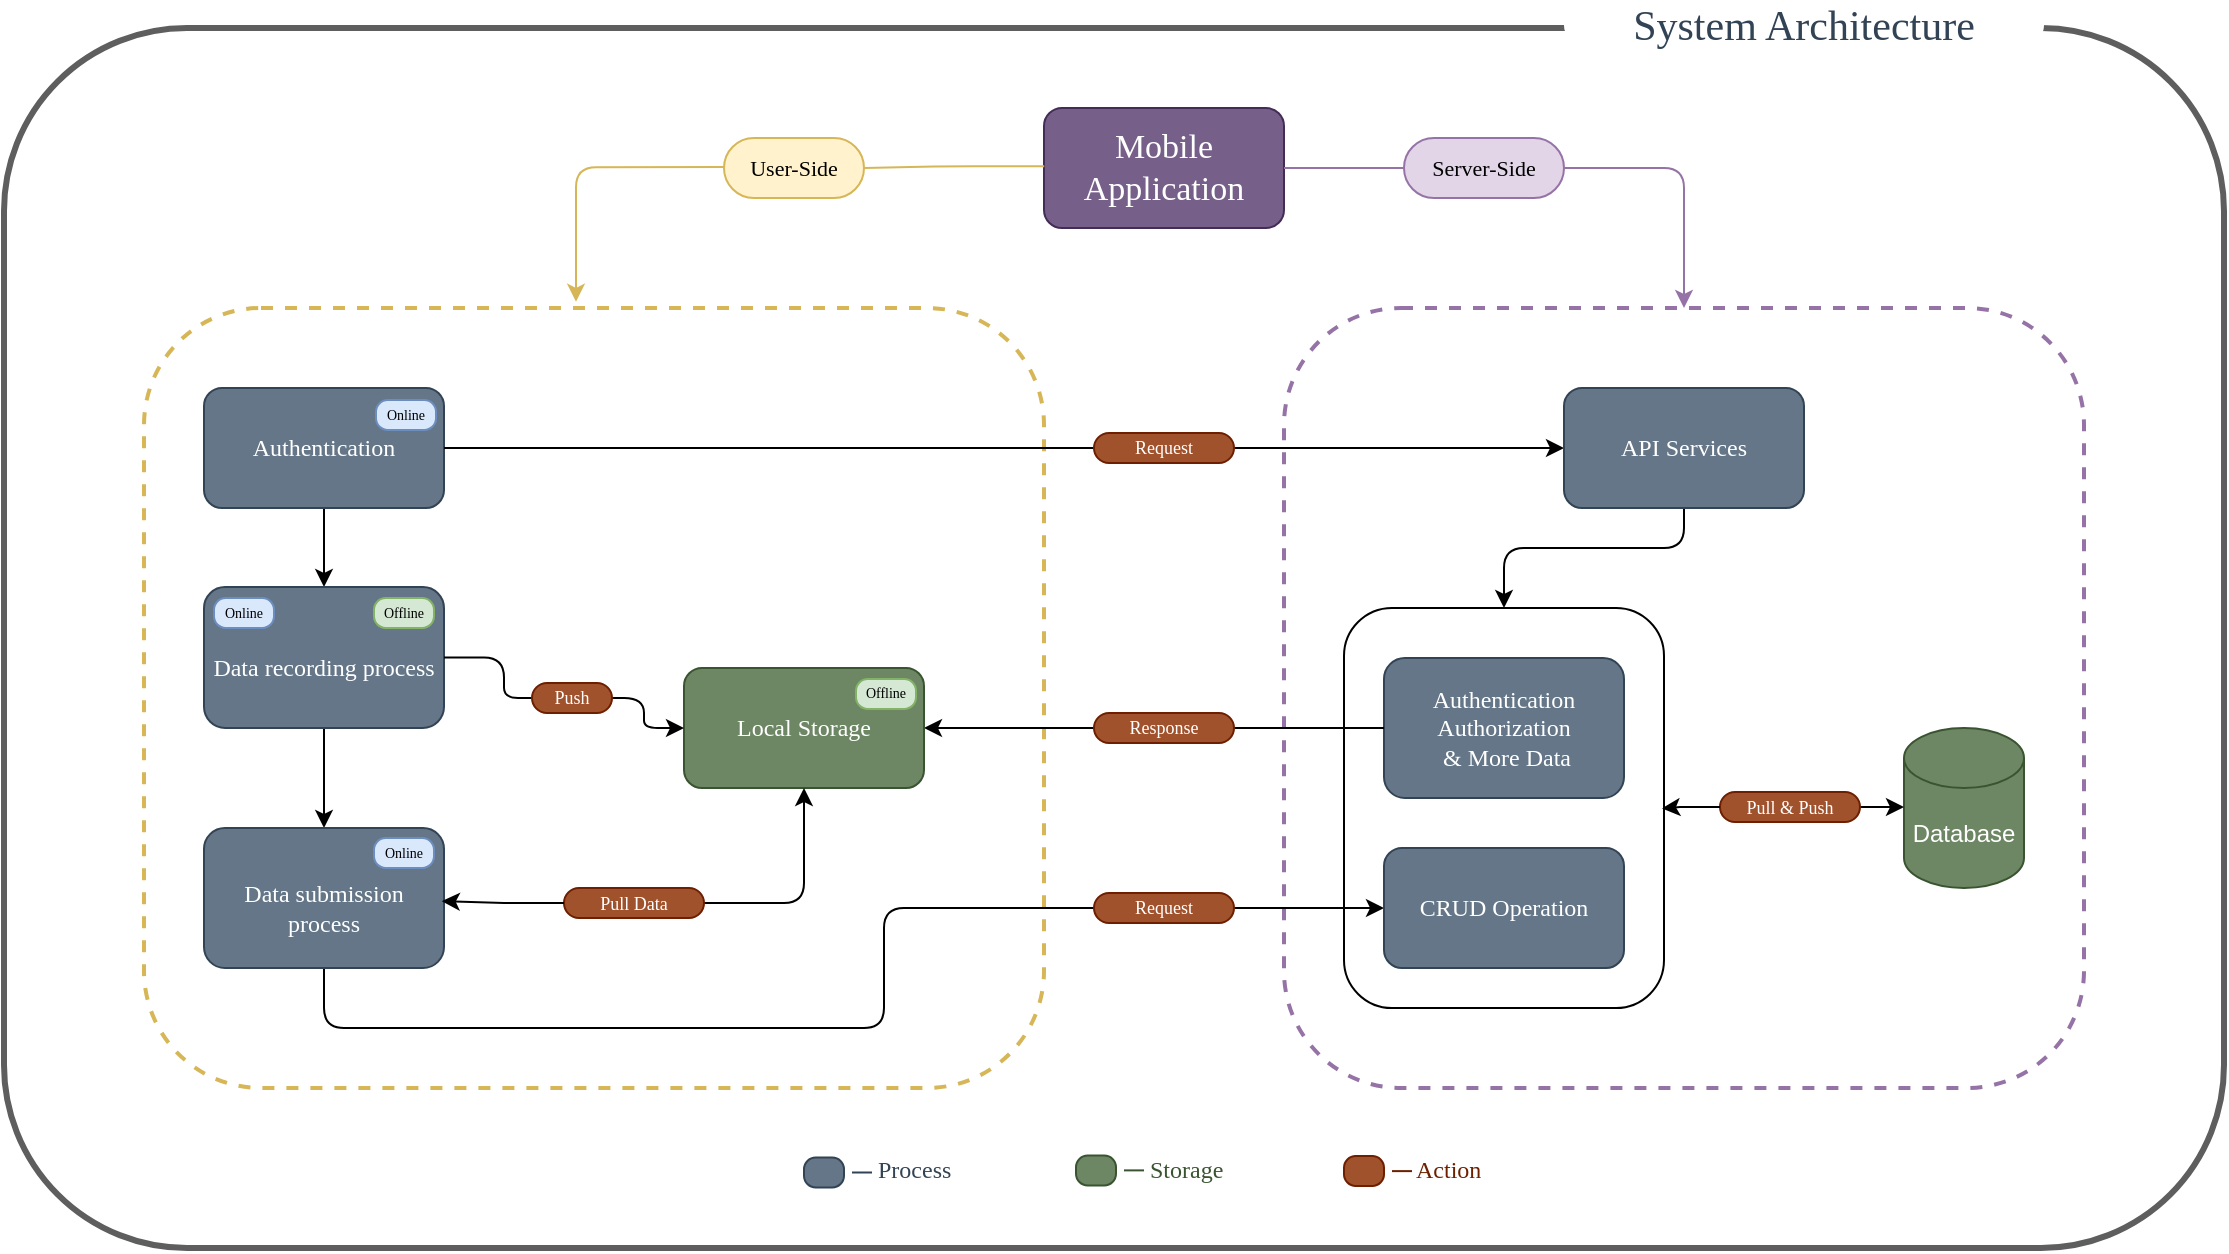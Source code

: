 <mxfile version="26.0.6">
  <diagram name="Page-1" id="-jsWknLSB2cgd7WFWsZX">
    <mxGraphModel dx="1248" dy="213" grid="1" gridSize="10" guides="1" tooltips="1" connect="1" arrows="1" fold="1" page="1" pageScale="1" pageWidth="850" pageHeight="1100" math="0" shadow="0">
      <root>
        <mxCell id="0" />
        <mxCell id="1" parent="0" />
        <mxCell id="3TScN3PvkGAsa4OGOtqx-119" value="" style="rounded=1;whiteSpace=wrap;html=1;fillColor=none;strokeColor=#5E5E5E;strokeWidth=3;" vertex="1" parent="1">
          <mxGeometry x="-200" y="20" width="1110" height="610" as="geometry" />
        </mxCell>
        <mxCell id="3TScN3PvkGAsa4OGOtqx-5" value="" style="whiteSpace=wrap;html=1;fontFamily=K2D;fillColor=none;rounded=1;fontSource=https%3A%2F%2Ffonts.googleapis.com%2Fcss%3Ffamily%3DK2D;strokeColor=#9673a6;dashed=1;strokeWidth=2;" vertex="1" parent="1">
          <mxGeometry x="440" y="160" width="400" height="390" as="geometry" />
        </mxCell>
        <mxCell id="3TScN3PvkGAsa4OGOtqx-57" value="" style="whiteSpace=wrap;html=1;fontFamily=K2D;fillColor=none;rounded=1;fontSource=https%3A%2F%2Ffonts.googleapis.com%2Fcss%3Ffamily%3DK2D;" vertex="1" parent="1">
          <mxGeometry x="470" y="310" width="160" height="200" as="geometry" />
        </mxCell>
        <mxCell id="3TScN3PvkGAsa4OGOtqx-4" value="" style="edgeStyle=orthogonalEdgeStyle;rounded=1;orthogonalLoop=1;jettySize=auto;html=1;curved=0;exitX=0.001;exitY=0.485;exitDx=0;exitDy=0;exitPerimeter=0;entryX=0.48;entryY=-0.008;entryDx=0;entryDy=0;entryPerimeter=0;fillColor=#fff2cc;strokeColor=#d6b656;" edge="1" parent="1" source="3TScN3PvkGAsa4OGOtqx-71" target="3TScN3PvkGAsa4OGOtqx-3">
          <mxGeometry relative="1" as="geometry">
            <mxPoint x="280" y="30" as="sourcePoint" />
            <mxPoint x="80" y="150" as="targetPoint" />
            <Array as="points">
              <mxPoint x="86" y="90" />
            </Array>
          </mxGeometry>
        </mxCell>
        <mxCell id="3TScN3PvkGAsa4OGOtqx-6" value="" style="edgeStyle=orthogonalEdgeStyle;rounded=1;orthogonalLoop=1;jettySize=auto;html=1;curved=0;fillColor=#e1d5e7;strokeColor=#9673a6;" edge="1" parent="1" source="3TScN3PvkGAsa4OGOtqx-76" target="3TScN3PvkGAsa4OGOtqx-5">
          <mxGeometry relative="1" as="geometry">
            <Array as="points">
              <mxPoint x="640" y="90" />
            </Array>
          </mxGeometry>
        </mxCell>
        <mxCell id="3TScN3PvkGAsa4OGOtqx-1" value="Mobile Application" style="rounded=1;whiteSpace=wrap;html=1;fillColor=#76608a;fontFamily=K2D;fontSource=https%3A%2F%2Ffonts.googleapis.com%2Fcss%3Ffamily%3DK2D;fontColor=#ffffff;strokeColor=#432D57;fontSize=17;" vertex="1" parent="1">
          <mxGeometry x="320" y="60" width="120" height="60" as="geometry" />
        </mxCell>
        <mxCell id="3TScN3PvkGAsa4OGOtqx-3" value="" style="whiteSpace=wrap;html=1;fontFamily=K2D;fillColor=none;rounded=1;fontSource=https%3A%2F%2Ffonts.googleapis.com%2Fcss%3Ffamily%3DK2D;strokeColor=#d6b656;fillStyle=solid;dashed=1;strokeWidth=2;" vertex="1" parent="1">
          <mxGeometry x="-130" y="160" width="450" height="390" as="geometry" />
        </mxCell>
        <mxCell id="3TScN3PvkGAsa4OGOtqx-39" value="" style="edgeStyle=orthogonalEdgeStyle;rounded=0;orthogonalLoop=1;jettySize=auto;html=1;" edge="1" parent="1" source="3TScN3PvkGAsa4OGOtqx-15" target="3TScN3PvkGAsa4OGOtqx-38">
          <mxGeometry relative="1" as="geometry" />
        </mxCell>
        <mxCell id="3TScN3PvkGAsa4OGOtqx-40" style="edgeStyle=orthogonalEdgeStyle;rounded=0;orthogonalLoop=1;jettySize=auto;html=1;entryX=0;entryY=0.5;entryDx=0;entryDy=0;" edge="1" parent="1" source="3TScN3PvkGAsa4OGOtqx-80" target="3TScN3PvkGAsa4OGOtqx-14">
          <mxGeometry relative="1" as="geometry" />
        </mxCell>
        <mxCell id="3TScN3PvkGAsa4OGOtqx-15" value="&lt;meta charset=&quot;utf-8&quot;&gt;Authentication" style="rounded=1;whiteSpace=wrap;html=1;fontFamily=K2D;fontSource=https%3A%2F%2Ffonts.googleapis.com%2Fcss%3Ffamily%3DK2D;fillColor=#647687;fontColor=#ffffff;strokeColor=#314354;" vertex="1" parent="1">
          <mxGeometry x="-100" y="200" width="120" height="60" as="geometry" />
        </mxCell>
        <mxCell id="3TScN3PvkGAsa4OGOtqx-44" style="edgeStyle=orthogonalEdgeStyle;rounded=0;orthogonalLoop=1;jettySize=auto;html=1;" edge="1" parent="1" source="3TScN3PvkGAsa4OGOtqx-84" target="3TScN3PvkGAsa4OGOtqx-35">
          <mxGeometry relative="1" as="geometry" />
        </mxCell>
        <mxCell id="3TScN3PvkGAsa4OGOtqx-33" value="Authentication Authorization&lt;div&gt;&amp;nbsp;&amp;amp; More Data&lt;/div&gt;" style="rounded=1;whiteSpace=wrap;html=1;fontFamily=K2D;fontSource=https%3A%2F%2Ffonts.googleapis.com%2Fcss%3Ffamily%3DK2D;fillColor=#647687;fontColor=#ffffff;strokeColor=#314354;spacingTop=0;spacing=4;" vertex="1" parent="1">
          <mxGeometry x="490" y="335" width="120" height="70" as="geometry" />
        </mxCell>
        <mxCell id="3TScN3PvkGAsa4OGOtqx-35" value="Local Storage" style="rounded=1;whiteSpace=wrap;html=1;fontFamily=K2D;fontSource=https%3A%2F%2Ffonts.googleapis.com%2Fcss%3Ffamily%3DK2D;fillColor=#6d8764;fontColor=#ffffff;strokeColor=#3A5431;" vertex="1" parent="1">
          <mxGeometry x="140" y="340" width="120" height="60" as="geometry" />
        </mxCell>
        <mxCell id="3TScN3PvkGAsa4OGOtqx-48" style="edgeStyle=orthogonalEdgeStyle;rounded=1;orthogonalLoop=1;jettySize=auto;html=1;curved=0;exitX=0.5;exitY=1;exitDx=0;exitDy=0;" edge="1" parent="1" source="3TScN3PvkGAsa4OGOtqx-95" target="3TScN3PvkGAsa4OGOtqx-35">
          <mxGeometry relative="1" as="geometry">
            <Array as="points">
              <mxPoint x="84" y="355" />
              <mxPoint x="120" y="355" />
              <mxPoint x="120" y="370" />
            </Array>
          </mxGeometry>
        </mxCell>
        <mxCell id="3TScN3PvkGAsa4OGOtqx-50" value="" style="edgeStyle=orthogonalEdgeStyle;rounded=0;orthogonalLoop=1;jettySize=auto;html=1;" edge="1" parent="1" source="3TScN3PvkGAsa4OGOtqx-38" target="3TScN3PvkGAsa4OGOtqx-49">
          <mxGeometry relative="1" as="geometry" />
        </mxCell>
        <mxCell id="3TScN3PvkGAsa4OGOtqx-38" value="Data recording process" style="whiteSpace=wrap;html=1;fontFamily=K2D;fillColor=#647687;rounded=1;fontSource=https%3A%2F%2Ffonts.googleapis.com%2Fcss%3Ffamily%3DK2D;spacingBottom=0;spacingTop=10;fontColor=#ffffff;strokeColor=#314354;" vertex="1" parent="1">
          <mxGeometry x="-100" y="299.5" width="120" height="70.5" as="geometry" />
        </mxCell>
        <mxCell id="3TScN3PvkGAsa4OGOtqx-58" style="edgeStyle=orthogonalEdgeStyle;rounded=1;orthogonalLoop=1;jettySize=auto;html=1;entryX=0.5;entryY=0;entryDx=0;entryDy=0;curved=0;" edge="1" parent="1" source="3TScN3PvkGAsa4OGOtqx-14" target="3TScN3PvkGAsa4OGOtqx-57">
          <mxGeometry relative="1" as="geometry">
            <Array as="points">
              <mxPoint x="640" y="280" />
              <mxPoint x="550" y="280" />
            </Array>
          </mxGeometry>
        </mxCell>
        <mxCell id="3TScN3PvkGAsa4OGOtqx-14" value="API Services" style="rounded=1;whiteSpace=wrap;html=1;fontFamily=K2D;fontSource=https%3A%2F%2Ffonts.googleapis.com%2Fcss%3Ffamily%3DK2D;fillColor=#647687;fontColor=#ffffff;strokeColor=#314354;" vertex="1" parent="1">
          <mxGeometry x="580" y="200" width="120" height="60" as="geometry" />
        </mxCell>
        <mxCell id="3TScN3PvkGAsa4OGOtqx-51" style="edgeStyle=orthogonalEdgeStyle;rounded=1;orthogonalLoop=1;jettySize=auto;html=1;entryX=0.5;entryY=1;entryDx=0;entryDy=0;startArrow=none;startFill=0;curved=0;exitX=1;exitY=0.5;exitDx=0;exitDy=0;" edge="1" parent="1" source="3TScN3PvkGAsa4OGOtqx-91" target="3TScN3PvkGAsa4OGOtqx-35">
          <mxGeometry relative="1" as="geometry" />
        </mxCell>
        <mxCell id="3TScN3PvkGAsa4OGOtqx-55" style="edgeStyle=orthogonalEdgeStyle;rounded=1;orthogonalLoop=1;jettySize=auto;html=1;entryX=0;entryY=0.5;entryDx=0;entryDy=0;curved=0;exitX=0.5;exitY=1;exitDx=0;exitDy=0;" edge="1" parent="1" source="3TScN3PvkGAsa4OGOtqx-49" target="3TScN3PvkGAsa4OGOtqx-53">
          <mxGeometry relative="1" as="geometry">
            <Array as="points">
              <mxPoint x="-40" y="520" />
              <mxPoint x="240" y="520" />
              <mxPoint x="240" y="460" />
            </Array>
          </mxGeometry>
        </mxCell>
        <mxCell id="3TScN3PvkGAsa4OGOtqx-56" value="Request" style="edgeLabel;html=1;align=center;verticalAlign=middle;resizable=0;points=[];fontFamily=K2D;fontSource=https%3A%2F%2Ffonts.googleapis.com%2Fcss%3Ffamily%3DK2D;" vertex="1" connectable="0" parent="3TScN3PvkGAsa4OGOtqx-55">
          <mxGeometry x="0.627" y="1" relative="1" as="geometry">
            <mxPoint x="-1" y="-1" as="offset" />
          </mxGeometry>
        </mxCell>
        <mxCell id="3TScN3PvkGAsa4OGOtqx-49" value="Data submission process" style="whiteSpace=wrap;html=1;fontFamily=K2D;fillColor=#647687;rounded=1;fontSource=https%3A%2F%2Ffonts.googleapis.com%2Fcss%3Ffamily%3DK2D;spacingTop=10;fontColor=#ffffff;strokeColor=#314354;" vertex="1" parent="1">
          <mxGeometry x="-100" y="420" width="120" height="70" as="geometry" />
        </mxCell>
        <mxCell id="3TScN3PvkGAsa4OGOtqx-53" value="CRUD Operation" style="whiteSpace=wrap;html=1;fontFamily=K2D;fillColor=#647687;rounded=1;fontSource=https%3A%2F%2Ffonts.googleapis.com%2Fcss%3Ffamily%3DK2D;fontColor=#ffffff;strokeColor=#314354;" vertex="1" parent="1">
          <mxGeometry x="490" y="430" width="120" height="60" as="geometry" />
        </mxCell>
        <mxCell id="3TScN3PvkGAsa4OGOtqx-60" value="Database" style="shape=cylinder3;whiteSpace=wrap;html=1;boundedLbl=1;backgroundOutline=1;size=15;fillColor=#6d8764;fontColor=#ffffff;strokeColor=#3A5431;" vertex="1" parent="1">
          <mxGeometry x="750" y="370" width="60" height="80" as="geometry" />
        </mxCell>
        <mxCell id="3TScN3PvkGAsa4OGOtqx-64" value="&lt;font&gt;Offline&lt;/font&gt;" style="rounded=1;whiteSpace=wrap;html=1;fontFamily=K2D;fontSource=https%3A%2F%2Ffonts.googleapis.com%2Fcss%3Ffamily%3DK2D;fillColor=#d5e8d4;arcSize=39;verticalAlign=middle;spacingBottom=0;fontSize=7;strokeColor=#82b366;" vertex="1" parent="1">
          <mxGeometry x="226" y="345.5" width="30" height="15" as="geometry" />
        </mxCell>
        <mxCell id="3TScN3PvkGAsa4OGOtqx-66" value="&lt;font&gt;Online&lt;/font&gt;" style="rounded=1;whiteSpace=wrap;html=1;fontFamily=K2D;fontSource=https%3A%2F%2Ffonts.googleapis.com%2Fcss%3Ffamily%3DK2D;fillColor=#dae8fc;arcSize=39;verticalAlign=middle;spacingBottom=0;fontSize=7;strokeColor=#6c8ebf;" vertex="1" parent="1">
          <mxGeometry x="-14" y="206" width="30" height="15" as="geometry" />
        </mxCell>
        <mxCell id="3TScN3PvkGAsa4OGOtqx-68" value="&lt;font&gt;Online&lt;/font&gt;" style="rounded=1;whiteSpace=wrap;html=1;fontFamily=K2D;fontSource=https%3A%2F%2Ffonts.googleapis.com%2Fcss%3Ffamily%3DK2D;fillColor=#dae8fc;arcSize=39;verticalAlign=middle;spacingBottom=0;fontSize=7;strokeColor=#6c8ebf;" vertex="1" parent="1">
          <mxGeometry x="-15" y="425" width="30" height="15" as="geometry" />
        </mxCell>
        <mxCell id="3TScN3PvkGAsa4OGOtqx-69" value="&lt;font&gt;Online&lt;/font&gt;" style="rounded=1;whiteSpace=wrap;html=1;fontFamily=K2D;fontSource=https%3A%2F%2Ffonts.googleapis.com%2Fcss%3Ffamily%3DK2D;fillColor=#dae8fc;arcSize=39;verticalAlign=middle;spacingBottom=0;fontSize=7;strokeColor=#6c8ebf;" vertex="1" parent="1">
          <mxGeometry x="-95" y="305" width="30" height="15" as="geometry" />
        </mxCell>
        <mxCell id="3TScN3PvkGAsa4OGOtqx-70" value="&lt;font&gt;Offline&lt;/font&gt;" style="rounded=1;whiteSpace=wrap;html=1;fontFamily=K2D;fontSource=https%3A%2F%2Ffonts.googleapis.com%2Fcss%3Ffamily%3DK2D;fillColor=#d5e8d4;arcSize=39;verticalAlign=middle;spacingBottom=0;fontSize=7;strokeColor=#82b366;" vertex="1" parent="1">
          <mxGeometry x="-15" y="305" width="30" height="15" as="geometry" />
        </mxCell>
        <mxCell id="3TScN3PvkGAsa4OGOtqx-73" value="" style="edgeStyle=orthogonalEdgeStyle;rounded=1;orthogonalLoop=1;jettySize=auto;html=1;curved=0;exitX=0.001;exitY=0.485;exitDx=0;exitDy=0;exitPerimeter=0;entryX=1;entryY=0.5;entryDx=0;entryDy=0;endArrow=none;endFill=0;fillColor=#fff2cc;strokeColor=#d6b656;" edge="1" parent="1" source="3TScN3PvkGAsa4OGOtqx-1" target="3TScN3PvkGAsa4OGOtqx-71">
          <mxGeometry relative="1" as="geometry">
            <mxPoint x="320" y="89" as="sourcePoint" />
            <mxPoint x="81" y="157" as="targetPoint" />
            <Array as="points" />
          </mxGeometry>
        </mxCell>
        <mxCell id="3TScN3PvkGAsa4OGOtqx-71" value="&lt;span style=&quot;color: rgb(0, 0, 0); font-family: K2D; font-size: 11px; font-style: normal; font-variant-ligatures: normal; font-variant-caps: normal; font-weight: 400; letter-spacing: normal; orphans: 2; text-align: center; text-indent: 0px; text-transform: none; widows: 2; word-spacing: 0px; -webkit-text-stroke-width: 0px; white-space: nowrap; text-decoration-thickness: initial; text-decoration-style: initial; text-decoration-color: initial; float: none; display: inline !important;&quot;&gt;User-Side&lt;/span&gt;" style="rounded=1;whiteSpace=wrap;html=1;fillColor=#fff2cc;arcSize=50;strokeColor=#d6b656;" vertex="1" parent="1">
          <mxGeometry x="160" y="75" width="70" height="30" as="geometry" />
        </mxCell>
        <mxCell id="3TScN3PvkGAsa4OGOtqx-77" value="" style="edgeStyle=orthogonalEdgeStyle;rounded=1;orthogonalLoop=1;jettySize=auto;html=1;curved=0;endArrow=none;endFill=0;fillColor=#e1d5e7;strokeColor=#9673a6;" edge="1" parent="1" source="3TScN3PvkGAsa4OGOtqx-1" target="3TScN3PvkGAsa4OGOtqx-76">
          <mxGeometry relative="1" as="geometry">
            <mxPoint x="440" y="90" as="sourcePoint" />
            <mxPoint x="640" y="160" as="targetPoint" />
            <Array as="points" />
          </mxGeometry>
        </mxCell>
        <mxCell id="3TScN3PvkGAsa4OGOtqx-76" value="&lt;span style=&quot;font-family: K2D; font-size: 11px; text-wrap-mode: nowrap;&quot;&gt;Server-Side&lt;/span&gt;" style="rounded=1;whiteSpace=wrap;html=1;fillColor=#e1d5e7;arcSize=50;strokeColor=#9673a6;" vertex="1" parent="1">
          <mxGeometry x="500" y="75" width="80" height="30" as="geometry" />
        </mxCell>
        <mxCell id="3TScN3PvkGAsa4OGOtqx-81" value="" style="edgeStyle=orthogonalEdgeStyle;rounded=0;orthogonalLoop=1;jettySize=auto;html=1;entryX=0;entryY=0.5;entryDx=0;entryDy=0;endArrow=none;endFill=0;" edge="1" parent="1" source="3TScN3PvkGAsa4OGOtqx-15" target="3TScN3PvkGAsa4OGOtqx-80">
          <mxGeometry relative="1" as="geometry">
            <mxPoint x="20" y="230" as="sourcePoint" />
            <mxPoint x="580" y="230" as="targetPoint" />
          </mxGeometry>
        </mxCell>
        <mxCell id="3TScN3PvkGAsa4OGOtqx-80" value="&lt;span style=&quot;font-family: K2D; text-wrap-mode: nowrap;&quot;&gt;Request&lt;/span&gt;" style="rounded=1;whiteSpace=wrap;html=1;fillColor=#a0522d;arcSize=50;strokeColor=#6D1F00;fontColor=#ffffff;fontSize=9;spacingTop=0;" vertex="1" parent="1">
          <mxGeometry x="345" y="222.5" width="70" height="15" as="geometry" />
        </mxCell>
        <mxCell id="3TScN3PvkGAsa4OGOtqx-85" value="" style="edgeStyle=orthogonalEdgeStyle;rounded=0;orthogonalLoop=1;jettySize=auto;html=1;endArrow=none;endFill=0;" edge="1" parent="1" source="3TScN3PvkGAsa4OGOtqx-33" target="3TScN3PvkGAsa4OGOtqx-84">
          <mxGeometry relative="1" as="geometry">
            <mxPoint x="500" y="370" as="sourcePoint" />
            <mxPoint x="260" y="370" as="targetPoint" />
          </mxGeometry>
        </mxCell>
        <mxCell id="3TScN3PvkGAsa4OGOtqx-84" value="&lt;span style=&quot;font-family: K2D; text-wrap-mode: nowrap;&quot;&gt;&lt;font style=&quot;color: rgb(255, 255, 255);&quot;&gt;Response&lt;/font&gt;&lt;/span&gt;" style="rounded=1;whiteSpace=wrap;html=1;fillColor=#a0522d;arcSize=50;strokeColor=#6D1F00;fontColor=#ffffff;align=center;verticalAlign=middle;fontFamily=Helvetica;fontSize=9;spacingTop=0;" vertex="1" parent="1">
          <mxGeometry x="345" y="362.5" width="70" height="15" as="geometry" />
        </mxCell>
        <mxCell id="3TScN3PvkGAsa4OGOtqx-87" value="&lt;span style=&quot;font-family: K2D; text-wrap-mode: nowrap;&quot;&gt;Request&lt;/span&gt;" style="rounded=1;whiteSpace=wrap;html=1;fillColor=#a0522d;arcSize=50;strokeColor=#6D1F00;fontColor=#ffffff;align=center;verticalAlign=middle;fontFamily=Helvetica;fontSize=9;spacingTop=0;" vertex="1" parent="1">
          <mxGeometry x="345" y="452.5" width="70" height="15" as="geometry" />
        </mxCell>
        <mxCell id="3TScN3PvkGAsa4OGOtqx-91" value="&lt;span style=&quot;font-family: K2D; text-wrap-mode: nowrap;&quot;&gt;&lt;font style=&quot;color: rgb(255, 255, 255);&quot;&gt;Pull Data&lt;/font&gt;&lt;/span&gt;" style="rounded=1;whiteSpace=wrap;html=1;fillColor=#a0522d;arcSize=50;strokeColor=#6D1F00;fontColor=#ffffff;align=center;verticalAlign=middle;fontFamily=Helvetica;fontSize=9;spacingTop=0;" vertex="1" parent="1">
          <mxGeometry x="80" y="450" width="70" height="15" as="geometry" />
        </mxCell>
        <mxCell id="3TScN3PvkGAsa4OGOtqx-94" style="edgeStyle=orthogonalEdgeStyle;rounded=0;orthogonalLoop=1;jettySize=auto;html=1;entryX=0.991;entryY=0.523;entryDx=0;entryDy=0;entryPerimeter=0;" edge="1" parent="1" source="3TScN3PvkGAsa4OGOtqx-91" target="3TScN3PvkGAsa4OGOtqx-49">
          <mxGeometry relative="1" as="geometry" />
        </mxCell>
        <mxCell id="3TScN3PvkGAsa4OGOtqx-96" value="" style="edgeStyle=orthogonalEdgeStyle;rounded=1;orthogonalLoop=1;jettySize=auto;html=1;curved=0;entryX=0;entryY=0.5;entryDx=0;entryDy=0;endArrow=none;endFill=0;" edge="1" parent="1" source="3TScN3PvkGAsa4OGOtqx-38" target="3TScN3PvkGAsa4OGOtqx-95">
          <mxGeometry relative="1" as="geometry">
            <mxPoint x="20" y="335" as="sourcePoint" />
            <mxPoint x="140" y="370" as="targetPoint" />
            <Array as="points">
              <mxPoint x="50" y="335" />
              <mxPoint x="50" y="355" />
            </Array>
          </mxGeometry>
        </mxCell>
        <mxCell id="3TScN3PvkGAsa4OGOtqx-95" value="&lt;span style=&quot;font-family: K2D; text-wrap-mode: nowrap;&quot;&gt;&lt;font style=&quot;color: rgb(255, 255, 255);&quot;&gt;Push&lt;/font&gt;&lt;/span&gt;" style="rounded=1;whiteSpace=wrap;html=1;fillColor=#a0522d;arcSize=50;strokeColor=#6D1F00;fontColor=#ffffff;align=center;verticalAlign=middle;fontFamily=Helvetica;fontSize=9;spacingTop=0;" vertex="1" parent="1">
          <mxGeometry x="64" y="347.5" width="40" height="15" as="geometry" />
        </mxCell>
        <mxCell id="3TScN3PvkGAsa4OGOtqx-99" value="" style="edgeStyle=orthogonalEdgeStyle;rounded=0;orthogonalLoop=1;jettySize=auto;html=1;" edge="1" parent="1" source="3TScN3PvkGAsa4OGOtqx-97" target="3TScN3PvkGAsa4OGOtqx-60">
          <mxGeometry relative="1" as="geometry">
            <Array as="points">
              <mxPoint x="740" y="410" />
              <mxPoint x="740" y="410" />
            </Array>
          </mxGeometry>
        </mxCell>
        <mxCell id="3TScN3PvkGAsa4OGOtqx-97" value="&lt;font face=&quot;K2D&quot;&gt;&lt;span style=&quot;text-wrap-mode: nowrap;&quot;&gt;Pull &amp;amp; Push&lt;/span&gt;&lt;/font&gt;" style="rounded=1;whiteSpace=wrap;html=1;fillColor=#a0522d;arcSize=50;strokeColor=#6D1F00;fontColor=#ffffff;align=center;verticalAlign=middle;fontFamily=Helvetica;fontSize=9;spacing=0;spacingBottom=0;spacingTop=0;" vertex="1" parent="1">
          <mxGeometry x="658" y="402" width="70" height="15" as="geometry" />
        </mxCell>
        <mxCell id="3TScN3PvkGAsa4OGOtqx-101" style="edgeStyle=orthogonalEdgeStyle;rounded=0;orthogonalLoop=1;jettySize=auto;html=1;entryX=0.994;entryY=0.501;entryDx=0;entryDy=0;entryPerimeter=0;" edge="1" parent="1" source="3TScN3PvkGAsa4OGOtqx-97" target="3TScN3PvkGAsa4OGOtqx-57">
          <mxGeometry relative="1" as="geometry" />
        </mxCell>
        <mxCell id="3TScN3PvkGAsa4OGOtqx-118" value="" style="group" vertex="1" connectable="0" parent="1">
          <mxGeometry x="200" y="583" width="364" height="17.75" as="geometry" />
        </mxCell>
        <mxCell id="3TScN3PvkGAsa4OGOtqx-112" value="" style="group;flipV=1;" vertex="1" connectable="0" parent="3TScN3PvkGAsa4OGOtqx-118">
          <mxGeometry x="270" y="0.25" width="94" height="17.5" as="geometry" />
        </mxCell>
        <mxCell id="3TScN3PvkGAsa4OGOtqx-105" value="" style="rounded=1;whiteSpace=wrap;html=1;fontFamily=K2D;fontSource=https%3A%2F%2Ffonts.googleapis.com%2Fcss%3Ffamily%3DK2D;fillColor=#a0522d;arcSize=39;verticalAlign=middle;spacingBottom=0;fontSize=7;strokeColor=#6D1F00;fontColor=#ffffff;" vertex="1" parent="3TScN3PvkGAsa4OGOtqx-112">
          <mxGeometry y="0.75" width="20" height="15" as="geometry" />
        </mxCell>
        <mxCell id="3TScN3PvkGAsa4OGOtqx-108" value="&lt;font style=&quot;color: light-dark(rgb(109, 32, 0), rgb(0, 93, 0));&quot;&gt;Action&lt;/font&gt;" style="text;html=1;align=left;verticalAlign=middle;whiteSpace=wrap;rounded=0;fontFamily=K2D;fontSource=https%3A%2F%2Ffonts.googleapis.com%2Fcss%3Ffamily%3DK2D;" vertex="1" parent="3TScN3PvkGAsa4OGOtqx-112">
          <mxGeometry x="34" y="-1" width="60" height="17.5" as="geometry" />
        </mxCell>
        <mxCell id="3TScN3PvkGAsa4OGOtqx-111" value="" style="endArrow=none;html=1;rounded=0;exitX=1;exitY=0.5;exitDx=0;exitDy=0;entryX=0;entryY=0.5;entryDx=0;entryDy=0;fillColor=#a0522d;strokeColor=#6D1F00;" edge="1" parent="3TScN3PvkGAsa4OGOtqx-112">
          <mxGeometry width="50" height="50" relative="1" as="geometry">
            <mxPoint x="24" y="8.31" as="sourcePoint" />
            <mxPoint x="34" y="8.31" as="targetPoint" />
          </mxGeometry>
        </mxCell>
        <mxCell id="3TScN3PvkGAsa4OGOtqx-114" value="" style="group" vertex="1" connectable="0" parent="3TScN3PvkGAsa4OGOtqx-118">
          <mxGeometry width="94" height="17.5" as="geometry" />
        </mxCell>
        <mxCell id="3TScN3PvkGAsa4OGOtqx-102" value="" style="rounded=1;whiteSpace=wrap;html=1;fontFamily=K2D;fontSource=https%3A%2F%2Ffonts.googleapis.com%2Fcss%3Ffamily%3DK2D;fillColor=#647687;arcSize=39;verticalAlign=middle;spacingBottom=0;fontSize=7;strokeColor=#314354;fontColor=#ffffff;flipV=1;" vertex="1" parent="3TScN3PvkGAsa4OGOtqx-114">
          <mxGeometry y="1.75" width="20" height="15" as="geometry" />
        </mxCell>
        <mxCell id="3TScN3PvkGAsa4OGOtqx-106" value="&lt;font style=&quot;color: light-dark(rgb(49, 67, 84), rgb(237, 237, 237));&quot;&gt;Process&lt;/font&gt;" style="text;html=1;align=left;verticalAlign=middle;whiteSpace=wrap;rounded=0;fontFamily=K2D;fontSource=https%3A%2F%2Ffonts.googleapis.com%2Fcss%3Ffamily%3DK2D;flipV=1;" vertex="1" parent="3TScN3PvkGAsa4OGOtqx-114">
          <mxGeometry x="35" y="-1" width="60" height="17.5" as="geometry" />
        </mxCell>
        <mxCell id="3TScN3PvkGAsa4OGOtqx-109" value="" style="endArrow=none;html=1;rounded=0;exitX=1;exitY=0.5;exitDx=0;exitDy=0;entryX=0;entryY=0.5;entryDx=0;entryDy=0;fillColor=#647687;strokeColor=#314354;" edge="1" parent="3TScN3PvkGAsa4OGOtqx-114">
          <mxGeometry width="50" height="50" relative="1" as="geometry">
            <mxPoint x="24" y="9.25" as="sourcePoint" />
            <mxPoint x="34" y="9.25" as="targetPoint" />
          </mxGeometry>
        </mxCell>
        <mxCell id="3TScN3PvkGAsa4OGOtqx-116" value="" style="group;flipV=1;" vertex="1" connectable="0" parent="3TScN3PvkGAsa4OGOtqx-118">
          <mxGeometry x="136" width="94" height="17.5" as="geometry" />
        </mxCell>
        <mxCell id="3TScN3PvkGAsa4OGOtqx-107" value="&lt;font style=&quot;color: light-dark(rgb(58, 84, 49), rgb(237, 237, 237));&quot;&gt;Storage&lt;/font&gt;" style="text;html=1;align=left;verticalAlign=middle;whiteSpace=wrap;rounded=0;fontFamily=K2D;fontSource=https%3A%2F%2Ffonts.googleapis.com%2Fcss%3Ffamily%3DK2D;" vertex="1" parent="3TScN3PvkGAsa4OGOtqx-116">
          <mxGeometry x="35" y="-1" width="60" height="17.5" as="geometry" />
        </mxCell>
        <mxCell id="3TScN3PvkGAsa4OGOtqx-113" value="" style="group" vertex="1" connectable="0" parent="3TScN3PvkGAsa4OGOtqx-116">
          <mxGeometry y="0.75" width="34" height="15" as="geometry" />
        </mxCell>
        <mxCell id="3TScN3PvkGAsa4OGOtqx-104" value="" style="rounded=1;whiteSpace=wrap;html=1;fontFamily=K2D;fontSource=https%3A%2F%2Ffonts.googleapis.com%2Fcss%3Ffamily%3DK2D;fillColor=#6d8764;arcSize=39;verticalAlign=middle;spacingBottom=0;fontSize=7;strokeColor=#3A5431;fontColor=#ffffff;" vertex="1" parent="3TScN3PvkGAsa4OGOtqx-113">
          <mxGeometry width="20" height="15" as="geometry" />
        </mxCell>
        <mxCell id="3TScN3PvkGAsa4OGOtqx-110" value="" style="endArrow=none;html=1;rounded=0;exitX=1;exitY=0.5;exitDx=0;exitDy=0;entryX=0;entryY=0.5;entryDx=0;entryDy=0;fillColor=#6d8764;strokeColor=#3A5431;" edge="1" parent="3TScN3PvkGAsa4OGOtqx-113">
          <mxGeometry width="50" height="50" relative="1" as="geometry">
            <mxPoint x="24" y="7.44" as="sourcePoint" />
            <mxPoint x="34" y="7.44" as="targetPoint" />
          </mxGeometry>
        </mxCell>
        <mxCell id="3TScN3PvkGAsa4OGOtqx-120" value="&lt;font style=&quot;color: light-dark(rgb(49, 67, 84), rgb(237, 237, 237));&quot;&gt;&amp;nbsp; &amp;nbsp; System Architecture&amp;nbsp; &amp;nbsp;&amp;nbsp;&lt;/font&gt;" style="text;html=1;align=center;verticalAlign=middle;whiteSpace=wrap;rounded=1;fontFamily=K2D;fontSource=https%3A%2F%2Ffonts.googleapis.com%2Fcss%3Ffamily%3DK2D;flipV=1;labelBackgroundColor=none;labelBorderColor=none;arcSize=50;fillColor=default;fontSize=21;" vertex="1" parent="1">
          <mxGeometry x="580" y="10" width="240" height="17.5" as="geometry" />
        </mxCell>
      </root>
    </mxGraphModel>
  </diagram>
</mxfile>
